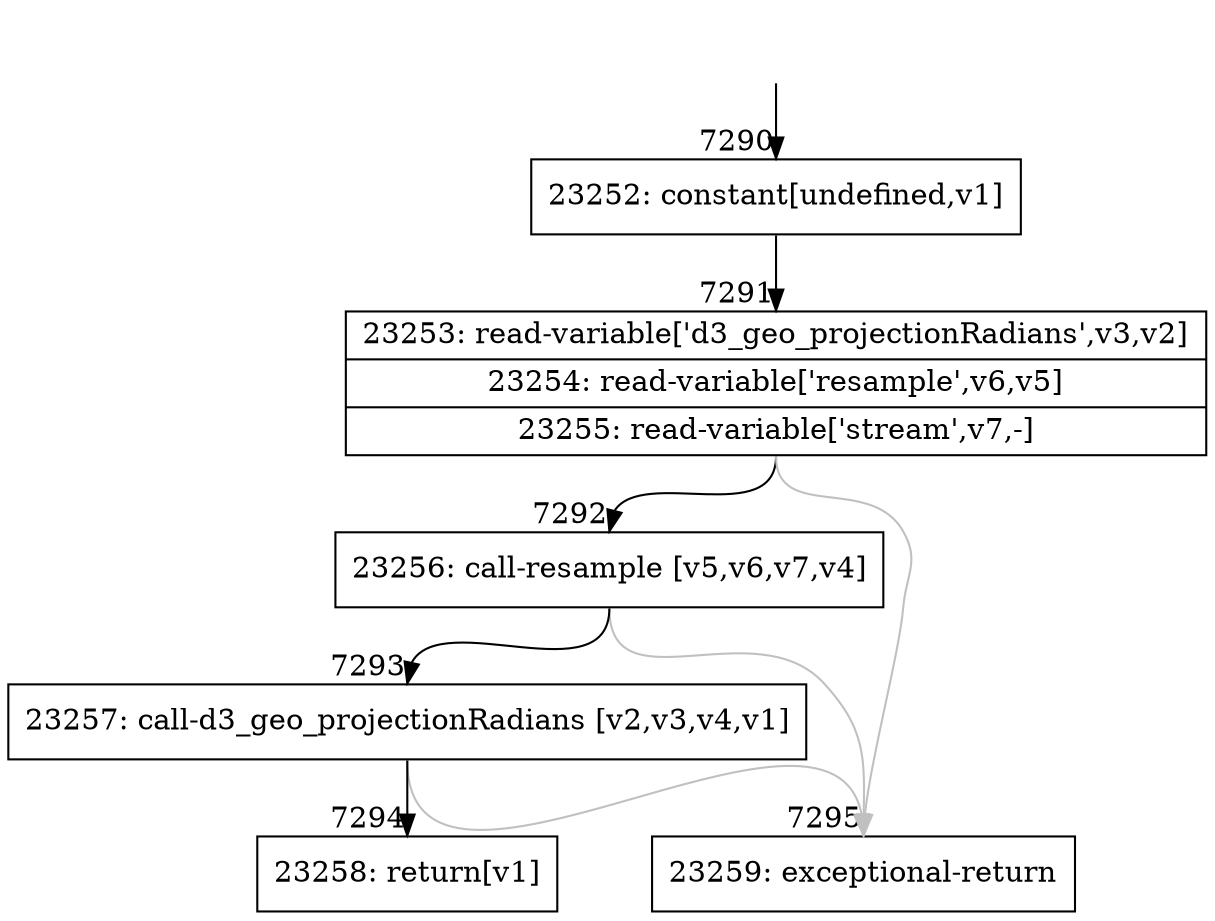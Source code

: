 digraph {
rankdir="TD"
BB_entry675[shape=none,label=""];
BB_entry675 -> BB7290 [tailport=s, headport=n, headlabel="    7290"]
BB7290 [shape=record label="{23252: constant[undefined,v1]}" ] 
BB7290 -> BB7291 [tailport=s, headport=n, headlabel="      7291"]
BB7291 [shape=record label="{23253: read-variable['d3_geo_projectionRadians',v3,v2]|23254: read-variable['resample',v6,v5]|23255: read-variable['stream',v7,-]}" ] 
BB7291 -> BB7292 [tailport=s, headport=n, headlabel="      7292"]
BB7291 -> BB7295 [tailport=s, headport=n, color=gray, headlabel="      7295"]
BB7292 [shape=record label="{23256: call-resample [v5,v6,v7,v4]}" ] 
BB7292 -> BB7293 [tailport=s, headport=n, headlabel="      7293"]
BB7292 -> BB7295 [tailport=s, headport=n, color=gray]
BB7293 [shape=record label="{23257: call-d3_geo_projectionRadians [v2,v3,v4,v1]}" ] 
BB7293 -> BB7294 [tailport=s, headport=n, headlabel="      7294"]
BB7293 -> BB7295 [tailport=s, headport=n, color=gray]
BB7294 [shape=record label="{23258: return[v1]}" ] 
BB7295 [shape=record label="{23259: exceptional-return}" ] 
//#$~ 4244
}
